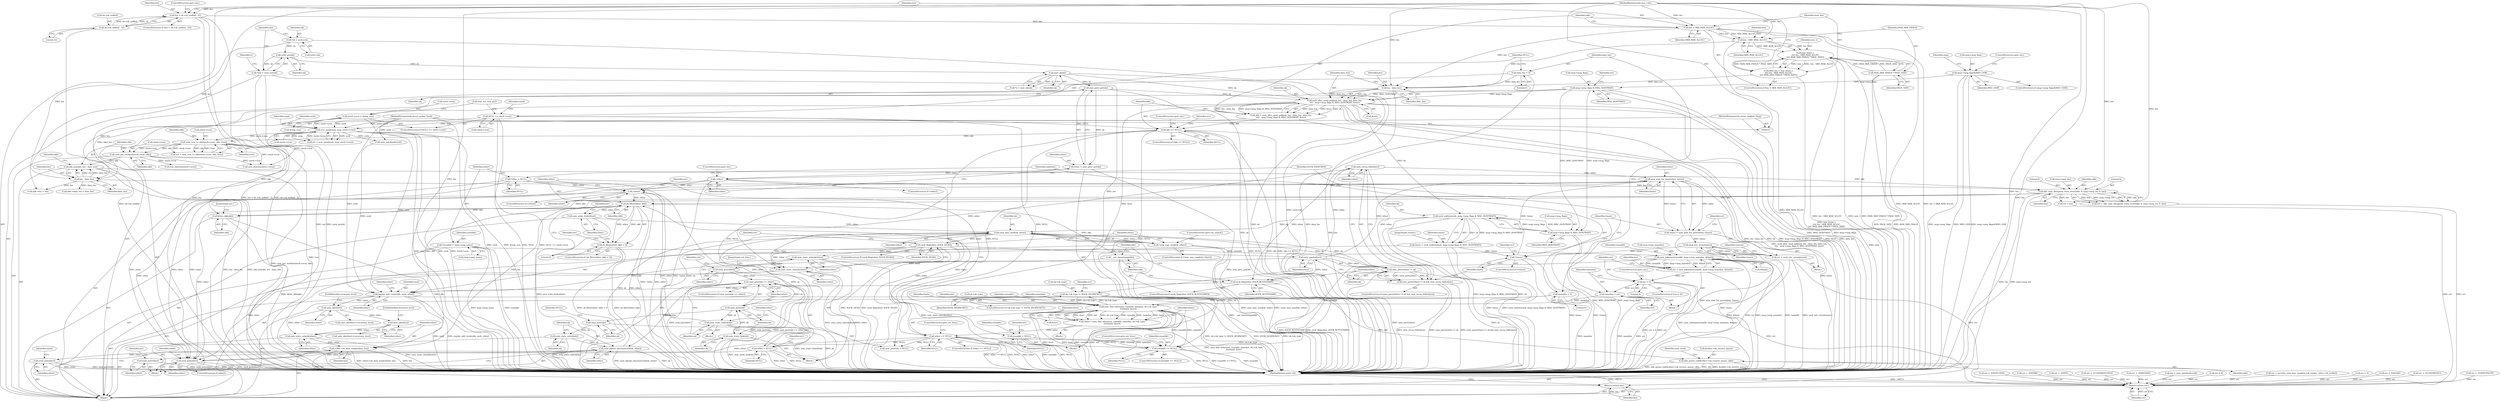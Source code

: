 digraph "0_linux_e0e3cea46d31d23dc40df0a49a7a2c04fe8edfea_0@API" {
"1000494" [label="(Call,unix_recvq_full(other))"];
"1000491" [label="(Call,unix_peer(other))"];
"1000413" [label="(Call,sock_flag(other, SOCK_DEAD))"];
"1000408" [label="(Call,unix_may_send(sk, other))"];
"1000490" [label="(Call,unix_peer(other) != sk)"];
"1000449" [label="(Call,unix_state_unlock(sk))"];
"1000428" [label="(Call,unix_peer(sk))"];
"1000424" [label="(Call,unix_state_lock(sk))"];
"1000351" [label="(Call,sock_sndtimeo(sk, msg->msg_flags & MSG_DONTWAIT))"];
"1000280" [label="(Call,sock_alloc_send_pskb(sk, len - data_len, data_len,\n\t\t\t\t   msg->msg_flags & MSG_DONTWAIT, &err))"];
"1000225" [label="(Call,unix_peer_get(sk))"];
"1000128" [label="(Call,unix_sk(sk))"];
"1000123" [label="(Call,sock_net(sk))"];
"1000115" [label="(Call,*sk = sock->sk)"];
"1000282" [label="(Call,len - data_len)"];
"1000265" [label="(Call,len > SKB_MAX_ALLOC)"];
"1000256" [label="(Call,len > sk->sk_sndbuf - 32)"];
"1000107" [label="(MethodParameterIn,size_t len)"];
"1000258" [label="(Call,sk->sk_sndbuf - 32)"];
"1000272" [label="(Call,len - SKB_MAX_ALLOC)"];
"1000268" [label="(Call,data_len = min_t(size_t,\n\t\t\t\t len - SKB_MAX_ALLOC,\n\t\t\t\t MAX_SKB_FRAGS * PAGE_SIZE))"];
"1000270" [label="(Call,min_t(size_t,\n\t\t\t\t len - SKB_MAX_ALLOC,\n\t\t\t\t MAX_SKB_FRAGS * PAGE_SIZE))"];
"1000275" [label="(Call,MAX_SKB_FRAGS * PAGE_SIZE)"];
"1000151" [label="(Call,data_len = 0)"];
"1000286" [label="(Call,msg->msg_flags & MSG_DONTWAIT)"];
"1000186" [label="(Call,msg->msg_flags&MSG_OOB)"];
"1000353" [label="(Call,msg->msg_flags & MSG_DONTWAIT)"];
"1000438" [label="(Call,unix_dgram_disconnected(sk, other))"];
"1000436" [label="(Call,unix_state_unlock(sk))"];
"1000433" [label="(Call,unix_peer(sk))"];
"1000427" [label="(Call,unix_peer(sk) == other)"];
"1000419" [label="(Call,sock_put(other))"];
"1000417" [label="(Call,unix_state_unlock(other))"];
"1000400" [label="(Call,unix_state_lock(other))"];
"1000391" [label="(Call,sk_filter(other, skb))"];
"1000360" [label="(Call,!other)"];
"1000508" [label="(Call,unix_wait_for_peer(other, timeo))"];
"1000494" [label="(Call,unix_recvq_full(other))"];
"1000498" [label="(Call,!timeo)"];
"1000513" [label="(Call,sock_intr_errno(timeo))"];
"1000506" [label="(Call,timeo = unix_wait_for_peer(other, timeo))"];
"1000349" [label="(Call,timeo = sock_sndtimeo(sk, msg->msg_flags & MSG_DONTWAIT))"];
"1000228" [label="(Call,!other)"];
"1000223" [label="(Call,other = unix_peer_get(sk))"];
"1000451" [label="(Call,other = NULL)"];
"1000294" [label="(Call,skb == NULL)"];
"1000278" [label="(Call,skb = sock_alloc_send_pskb(sk, len - data_len, data_len,\n\t\t\t\t   msg->msg_flags & MSG_DONTWAIT, &err))"];
"1000155" [label="(Call,NULL == siocb->scm)"];
"1000385" [label="(Call,other == NULL)"];
"1000372" [label="(Call,other = unix_find_other(net, sunaddr, namelen, sk->sk_type,\n\t\t\t\t\thash, &err))"];
"1000374" [label="(Call,unix_find_other(net, sunaddr, namelen, sk->sk_type,\n\t\t\t\t\thash, &err))"];
"1000121" [label="(Call,*net = sock_net(sk))"];
"1000368" [label="(Call,sunaddr == NULL)"];
"1000199" [label="(Call,unix_mkname(sunaddr, msg->msg_namelen, &hash))"];
"1000131" [label="(Call,*sunaddr = msg->msg_name)"];
"1000216" [label="(Call,sunaddr = NULL)"];
"1000141" [label="(Call,namelen = 0)"];
"1000211" [label="(Call,namelen = err)"];
"1000207" [label="(Call,err < 0)"];
"1000197" [label="(Call,err = unix_mkname(sunaddr, msg->msg_namelen, &hash))"];
"1000470" [label="(Call,sk->sk_type != SOCK_SEQPACKET)"];
"1000137" [label="(Call,*other = NULL)"];
"1000338" [label="(Call,skb_copy_datagram_from_iovec(skb, 0, msg->msg_iov, 0, len))"];
"1000321" [label="(Call,skb_put(skb, len - data_len))"];
"1000316" [label="(Call,unix_get_secdata(siocb->scm, skb))"];
"1000300" [label="(Call,unix_scm_to_skb(siocb->scm, skb, true))"];
"1000169" [label="(Call,scm_send(sock, msg, siocb->scm))"];
"1000105" [label="(MethodParameterIn,struct socket *sock)"];
"1000106" [label="(MethodParameterIn,struct msghdr *msg)"];
"1000160" [label="(Call,siocb->scm = &tmp_scm)"];
"1000323" [label="(Call,len - data_len)"];
"1000489" [label="(Call,unix_peer(other) != sk && unix_recvq_full(other))"];
"1000390" [label="(Call,sk_filter(other, skb) < 0)"];
"1000407" [label="(Call,!unix_may_send(sk, other))"];
"1000441" [label="(Call,sock_put(other))"];
"1000521" [label="(Call,sock_flag(other, SOCK_RCVTSTAMP))"];
"1000526" [label="(Call,maybe_add_creds(skb, sock, other))"];
"1000530" [label="(Call,skb_queue_tail(&other->sk_receive_queue, skb))"];
"1000540" [label="(Call,unix_sk(other))"];
"1000545" [label="(Call,unix_sk(other))"];
"1000549" [label="(Call,unix_state_unlock(other))"];
"1000551" [label="(Call,other->sk_data_ready(other, len))"];
"1000554" [label="(Call,sock_put(other))"];
"1000560" [label="(Return,return len;)"];
"1000563" [label="(Call,unix_state_unlock(other))"];
"1000571" [label="(Call,sock_put(other))"];
"1000524" [label="(Call,__net_timestamp(skb))"];
"1000566" [label="(Call,kfree_skb(skb))"];
"1000511" [label="(Call,err = sock_intr_errno(timeo))"];
"1000577" [label="(Return,return err;)"];
"1000572" [label="(Identifier,other)"];
"1000292" [label="(Identifier,err)"];
"1000509" [label="(Identifier,other)"];
"1000564" [label="(Identifier,other)"];
"1000326" [label="(Call,skb->data_len = data_len)"];
"1000385" [label="(Call,other == NULL)"];
"1000349" [label="(Call,timeo = sock_sndtimeo(sk, msg->msg_flags & MSG_DONTWAIT))"];
"1000128" [label="(Call,unix_sk(sk))"];
"1000220" [label="(Identifier,err)"];
"1000258" [label="(Call,sk->sk_sndbuf - 32)"];
"1000151" [label="(Call,data_len = 0)"];
"1000186" [label="(Call,msg->msg_flags&MSG_OOB)"];
"1000257" [label="(Identifier,len)"];
"1000273" [label="(Identifier,len)"];
"1000362" [label="(Block,)"];
"1000422" [label="(Identifier,err)"];
"1000522" [label="(Identifier,other)"];
"1000137" [label="(Call,*other = NULL)"];
"1000212" [label="(Identifier,namelen)"];
"1000270" [label="(Call,min_t(size_t,\n\t\t\t\t len - SKB_MAX_ALLOC,\n\t\t\t\t MAX_SKB_FRAGS * PAGE_SIZE))"];
"1000386" [label="(Identifier,other)"];
"1000530" [label="(Call,skb_queue_tail(&other->sk_receive_queue, skb))"];
"1000373" [label="(Identifier,other)"];
"1000381" [label="(Identifier,hash)"];
"1000301" [label="(Call,siocb->scm)"];
"1000498" [label="(Call,!timeo)"];
"1000117" [label="(Call,sock->sk)"];
"1000277" [label="(Identifier,PAGE_SIZE)"];
"1000141" [label="(Call,namelen = 0)"];
"1000213" [label="(Identifier,err)"];
"1000210" [label="(ControlStructure,goto out;)"];
"1000181" [label="(Call,err = -EOPNOTSUPP)"];
"1000219" [label="(Call,err = -ENOTCONN)"];
"1000156" [label="(Identifier,NULL)"];
"1000271" [label="(Identifier,size_t)"];
"1000290" [label="(Identifier,MSG_DONTWAIT)"];
"1000494" [label="(Call,unix_recvq_full(other))"];
"1000390" [label="(Call,sk_filter(other, skb) < 0)"];
"1000575" [label="(Identifier,siocb)"];
"1000441" [label="(Call,sock_put(other))"];
"1000124" [label="(Identifier,sk)"];
"1000511" [label="(Call,err = sock_intr_errno(timeo))"];
"1000211" [label="(Call,namelen = err)"];
"1000410" [label="(Identifier,other)"];
"1000217" [label="(Identifier,sunaddr)"];
"1000402" [label="(Call,err = -EPERM)"];
"1000573" [label="(Call,scm_destroy(siocb->scm))"];
"1000344" [label="(Literal,0)"];
"1000162" [label="(Identifier,siocb)"];
"1000265" [label="(Call,len > SKB_MAX_ALLOC)"];
"1000541" [label="(Identifier,other)"];
"1000304" [label="(Identifier,skb)"];
"1000470" [label="(Call,sk->sk_type != SOCK_SEQPACKET)"];
"1000514" [label="(Identifier,timeo)"];
"1000228" [label="(Call,!other)"];
"1000275" [label="(Call,MAX_SKB_FRAGS * PAGE_SIZE)"];
"1000116" [label="(Identifier,sk)"];
"1000426" [label="(ControlStructure,if (unix_peer(sk) == other))"];
"1000578" [label="(Identifier,err)"];
"1000115" [label="(Call,*sk = sock->sk)"];
"1000154" [label="(ControlStructure,if (NULL == siocb->scm))"];
"1000533" [label="(Identifier,other)"];
"1000571" [label="(Call,sock_put(other))"];
"1000510" [label="(Identifier,timeo)"];
"1000132" [label="(Identifier,sunaddr)"];
"1000170" [label="(Identifier,sock)"];
"1000234" [label="(Identifier,SOCK_PASSCRED)"];
"1000209" [label="(Literal,0)"];
"1000431" [label="(Block,)"];
"1000328" [label="(Identifier,skb)"];
"1000352" [label="(Identifier,sk)"];
"1000123" [label="(Call,sock_net(sk))"];
"1000227" [label="(ControlStructure,if (!other))"];
"1000568" [label="(JumpTarget,out:)"];
"1000325" [label="(Identifier,data_len)"];
"1000512" [label="(Identifier,err)"];
"1000126" [label="(Call,*u = unix_sk(sk))"];
"1000287" [label="(Call,msg->msg_flags)"];
"1000321" [label="(Call,skb_put(skb, len - data_len))"];
"1000247" [label="(Call,unix_autobind(sock))"];
"1000495" [label="(Identifier,other)"];
"1000401" [label="(Identifier,other)"];
"1000367" [label="(ControlStructure,if (sunaddr == NULL))"];
"1000297" [label="(ControlStructure,goto out;)"];
"1000291" [label="(Call,&err)"];
"1000256" [label="(Call,len > sk->sk_sndbuf - 32)"];
"1000331" [label="(Call,skb->len = len)"];
"1000513" [label="(Call,sock_intr_errno(timeo))"];
"1000496" [label="(Block,)"];
"1000215" [label="(Block,)"];
"1000371" [label="(ControlStructure,goto out_free;)"];
"1000143" [label="(Literal,0)"];
"1000206" [label="(ControlStructure,if (err < 0))"];
"1000167" [label="(Call,err = scm_send(sock, msg, siocb->scm))"];
"1000458" [label="(Call,err = -EPIPE)"];
"1000171" [label="(Identifier,msg)"];
"1000414" [label="(Identifier,other)"];
"1000323" [label="(Call,len - data_len)"];
"1000527" [label="(Identifier,skb)"];
"1000443" [label="(Call,err = -ECONNREFUSED)"];
"1000453" [label="(Identifier,NULL)"];
"1000340" [label="(Literal,0)"];
"1000520" [label="(ControlStructure,if (sock_flag(other, SOCK_RCVTSTAMP)))"];
"1000432" [label="(Call,unix_peer(sk) = NULL)"];
"1000161" [label="(Call,siocb->scm)"];
"1000142" [label="(Identifier,namelen)"];
"1000164" [label="(Call,&tmp_scm)"];
"1000406" [label="(ControlStructure,if (!unix_may_send(sk, other)))"];
"1000546" [label="(Identifier,other)"];
"1000251" [label="(Call,err = -EMSGSIZE)"];
"1000216" [label="(Call,sunaddr = NULL)"];
"1000169" [label="(Call,scm_send(sock, msg, siocb->scm))"];
"1000492" [label="(Identifier,other)"];
"1000160" [label="(Call,siocb->scm = &tmp_scm)"];
"1000200" [label="(Identifier,sunaddr)"];
"1000264" [label="(ControlStructure,if (len > SKB_MAX_ALLOC))"];
"1000477" [label="(Identifier,err)"];
"1000488" [label="(ControlStructure,if (unix_peer(other) != sk && unix_recvq_full(other)))"];
"1000452" [label="(Identifier,other)"];
"1000375" [label="(Identifier,net)"];
"1000542" [label="(FieldIdentifier,recursion_level)"];
"1000341" [label="(Call,msg->msg_iov)"];
"1000245" [label="(Call,err = unix_autobind(sock))"];
"1000489" [label="(Call,unix_peer(other) != sk && unix_recvq_full(other))"];
"1000544" [label="(Call,unix_sk(other)->recursion_level)"];
"1000433" [label="(Call,unix_peer(sk))"];
"1000451" [label="(Call,other = NULL)"];
"1000407" [label="(Call,!unix_may_send(sk, other))"];
"1000428" [label="(Call,unix_peer(sk))"];
"1000400" [label="(Call,unix_state_lock(other))"];
"1000272" [label="(Call,len - SKB_MAX_ALLOC)"];
"1000226" [label="(Identifier,sk)"];
"1000263" [label="(ControlStructure,goto out;)"];
"1000438" [label="(Call,unix_dgram_disconnected(sk, other))"];
"1000547" [label="(FieldIdentifier,recursion_level)"];
"1000361" [label="(Identifier,other)"];
"1000558" [label="(Identifier,siocb)"];
"1000378" [label="(Call,sk->sk_type)"];
"1000521" [label="(Call,sock_flag(other, SOCK_RCVTSTAMP))"];
"1000351" [label="(Call,sock_sndtimeo(sk, msg->msg_flags & MSG_DONTWAIT))"];
"1000320" [label="(Identifier,skb)"];
"1000425" [label="(Identifier,sk)"];
"1000523" [label="(Identifier,SOCK_RCVTSTAMP)"];
"1000296" [label="(Identifier,NULL)"];
"1000285" [label="(Identifier,data_len)"];
"1000436" [label="(Call,unix_state_unlock(sk))"];
"1000279" [label="(Identifier,skb)"];
"1000444" [label="(Identifier,err)"];
"1000497" [label="(ControlStructure,if (!timeo))"];
"1000387" [label="(Identifier,NULL)"];
"1000370" [label="(Identifier,NULL)"];
"1000437" [label="(Identifier,sk)"];
"1000224" [label="(Identifier,other)"];
"1000490" [label="(Call,unix_peer(other) != sk)"];
"1000427" [label="(Call,unix_peer(sk) == other)"];
"1000491" [label="(Call,unix_peer(other))"];
"1000345" [label="(Identifier,len)"];
"1000122" [label="(Identifier,net)"];
"1000281" [label="(Identifier,sk)"];
"1000294" [label="(Call,skb == NULL)"];
"1000540" [label="(Call,unix_sk(other))"];
"1000360" [label="(Call,!other)"];
"1000372" [label="(Call,other = unix_find_other(net, sunaddr, namelen, sk->sk_type,\n\t\t\t\t\thash, &err))"];
"1000531" [label="(Call,&other->sk_receive_queue)"];
"1000448" [label="(Block,)"];
"1000545" [label="(Call,unix_sk(other))"];
"1000517" [label="(Identifier,current)"];
"1000155" [label="(Call,NULL == siocb->scm)"];
"1000157" [label="(Call,siocb->scm)"];
"1000553" [label="(Identifier,len)"];
"1000204" [label="(Call,&hash)"];
"1000529" [label="(Identifier,other)"];
"1000305" [label="(Identifier,true)"];
"1000535" [label="(Identifier,skb)"];
"1000190" [label="(Identifier,MSG_OOB)"];
"1000359" [label="(ControlStructure,if (!other))"];
"1000474" [label="(Identifier,SOCK_SEQPACKET)"];
"1000538" [label="(Identifier,max_level)"];
"1000449" [label="(Call,unix_state_unlock(sk))"];
"1000108" [label="(Block,)"];
"1000354" [label="(Call,msg->msg_flags)"];
"1000409" [label="(Identifier,sk)"];
"1000393" [label="(Identifier,skb)"];
"1000230" [label="(ControlStructure,goto out;)"];
"1000299" [label="(Identifier,err)"];
"1000153" [label="(Literal,0)"];
"1000300" [label="(Call,unix_scm_to_skb(siocb->scm, skb, true))"];
"1000376" [label="(Identifier,sunaddr)"];
"1000133" [label="(Call,msg->msg_name)"];
"1000131" [label="(Call,*sunaddr = msg->msg_name)"];
"1000107" [label="(MethodParameterIn,size_t len)"];
"1000539" [label="(Call,unix_sk(other)->recursion_level)"];
"1000560" [label="(Return,return len;)"];
"1000127" [label="(Identifier,u)"];
"1000554" [label="(Call,sock_put(other))"];
"1000549" [label="(Call,unix_state_unlock(other))"];
"1000567" [label="(Identifier,skb)"];
"1000421" [label="(Call,err = 0)"];
"1000106" [label="(MethodParameterIn,struct msghdr *msg)"];
"1000476" [label="(Call,err = security_unix_may_send(sk->sk_socket, other->sk_socket))"];
"1000563" [label="(Call,unix_state_unlock(other))"];
"1000282" [label="(Call,len - data_len)"];
"1000269" [label="(Identifier,data_len)"];
"1000338" [label="(Call,skb_copy_datagram_from_iovec(skb, 0, msg->msg_iov, 0, len))"];
"1000507" [label="(Identifier,timeo)"];
"1000268" [label="(Call,data_len = min_t(size_t,\n\t\t\t\t len - SKB_MAX_ALLOC,\n\t\t\t\t MAX_SKB_FRAGS * PAGE_SIZE))"];
"1000358" [label="(JumpTarget,restart:)"];
"1000283" [label="(Identifier,len)"];
"1000368" [label="(Call,sunaddr == NULL)"];
"1000408" [label="(Call,unix_may_send(sk, other))"];
"1000280" [label="(Call,sock_alloc_send_pskb(sk, len - data_len, data_len,\n\t\t\t\t   msg->msg_flags & MSG_DONTWAIT, &err))"];
"1000274" [label="(Identifier,SKB_MAX_ALLOC)"];
"1000152" [label="(Identifier,data_len)"];
"1000420" [label="(Identifier,other)"];
"1000276" [label="(Identifier,MAX_SKB_FRAGS)"];
"1000524" [label="(Call,__net_timestamp(skb))"];
"1000417" [label="(Call,unix_state_unlock(other))"];
"1000317" [label="(Call,siocb->scm)"];
"1000105" [label="(MethodParameterIn,struct socket *sock)"];
"1000336" [label="(Call,err = skb_copy_datagram_from_iovec(skb, 0, msg->msg_iov, 0, len))"];
"1000394" [label="(Literal,0)"];
"1000259" [label="(Call,sk->sk_sndbuf)"];
"1000208" [label="(Identifier,err)"];
"1000262" [label="(Literal,32)"];
"1000403" [label="(Identifier,err)"];
"1000389" [label="(ControlStructure,if (sk_filter(other, skb) < 0))"];
"1000121" [label="(Call,*net = sock_net(sk))"];
"1000579" [label="(MethodReturn,static int)"];
"1000384" [label="(ControlStructure,if (other == NULL))"];
"1000392" [label="(Identifier,other)"];
"1000324" [label="(Identifier,len)"];
"1000364" [label="(Identifier,err)"];
"1000369" [label="(Identifier,sunaddr)"];
"1000569" [label="(ControlStructure,if (other))"];
"1000278" [label="(Call,skb = sock_alloc_send_pskb(sk, len - data_len, data_len,\n\t\t\t\t   msg->msg_flags & MSG_DONTWAIT, &err))"];
"1000439" [label="(Identifier,sk)"];
"1000197" [label="(Call,err = unix_mkname(sunaddr, msg->msg_namelen, &hash))"];
"1000166" [label="(Call,wait_for_unix_gc())"];
"1000139" [label="(Identifier,NULL)"];
"1000388" [label="(ControlStructure,goto out_free;)"];
"1000382" [label="(Call,&err)"];
"1000198" [label="(Identifier,err)"];
"1000413" [label="(Call,sock_flag(other, SOCK_DEAD))"];
"1000196" [label="(Block,)"];
"1000307" [label="(Call,err < 0)"];
"1000374" [label="(Call,unix_find_other(net, sunaddr, namelen, sk->sk_type,\n\t\t\t\t\thash, &err))"];
"1000526" [label="(Call,maybe_add_creds(skb, sock, other))"];
"1000316" [label="(Call,unix_get_secdata(siocb->scm, skb))"];
"1000267" [label="(Identifier,SKB_MAX_ALLOC)"];
"1000525" [label="(Identifier,skb)"];
"1000191" [label="(ControlStructure,goto out;)"];
"1000411" [label="(ControlStructure,goto out_unlock;)"];
"1000577" [label="(Return,return err;)"];
"1000424" [label="(Call,unix_state_lock(sk))"];
"1000552" [label="(Identifier,other)"];
"1000223" [label="(Call,other = unix_peer_get(sk))"];
"1000194" [label="(Identifier,msg)"];
"1000416" [label="(Block,)"];
"1000284" [label="(Identifier,data_len)"];
"1000225" [label="(Call,unix_peer_get(sk))"];
"1000565" [label="(JumpTarget,out_free:)"];
"1000499" [label="(Identifier,timeo)"];
"1000502" [label="(Identifier,err)"];
"1000295" [label="(Identifier,skb)"];
"1000286" [label="(Call,msg->msg_flags & MSG_DONTWAIT)"];
"1000471" [label="(Call,sk->sk_type)"];
"1000353" [label="(Call,msg->msg_flags & MSG_DONTWAIT)"];
"1000418" [label="(Identifier,other)"];
"1000138" [label="(Identifier,other)"];
"1000298" [label="(Call,err = unix_scm_to_skb(siocb->scm, skb, true))"];
"1000391" [label="(Call,sk_filter(other, skb))"];
"1000561" [label="(Identifier,len)"];
"1000501" [label="(Call,err = -EAGAIN)"];
"1000419" [label="(Call,sock_put(other))"];
"1000129" [label="(Identifier,sk)"];
"1000396" [label="(Call,err = len)"];
"1000229" [label="(Identifier,other)"];
"1000266" [label="(Identifier,len)"];
"1000508" [label="(Call,unix_wait_for_peer(other, timeo))"];
"1000207" [label="(Call,err < 0)"];
"1000556" [label="(Call,scm_destroy(siocb->scm))"];
"1000187" [label="(Call,msg->msg_flags)"];
"1000506" [label="(Call,timeo = unix_wait_for_peer(other, timeo))"];
"1000293" [label="(ControlStructure,if (skb == NULL))"];
"1000377" [label="(Identifier,namelen)"];
"1000255" [label="(ControlStructure,if (len > sk->sk_sndbuf - 32))"];
"1000429" [label="(Identifier,sk)"];
"1000322" [label="(Identifier,skb)"];
"1000397" [label="(Identifier,err)"];
"1000551" [label="(Call,other->sk_data_ready(other, len))"];
"1000493" [label="(Identifier,sk)"];
"1000350" [label="(Identifier,timeo)"];
"1000528" [label="(Identifier,sock)"];
"1000434" [label="(Identifier,sk)"];
"1000201" [label="(Call,msg->msg_namelen)"];
"1000450" [label="(Identifier,sk)"];
"1000430" [label="(Identifier,other)"];
"1000550" [label="(Identifier,other)"];
"1000412" [label="(ControlStructure,if (sock_flag(other, SOCK_DEAD)))"];
"1000440" [label="(Identifier,other)"];
"1000357" [label="(Identifier,MSG_DONTWAIT)"];
"1000455" [label="(Identifier,err)"];
"1000218" [label="(Identifier,NULL)"];
"1000566" [label="(Call,kfree_skb(skb))"];
"1000469" [label="(ControlStructure,if (sk->sk_type != SOCK_SEQPACKET))"];
"1000339" [label="(Identifier,skb)"];
"1000415" [label="(Identifier,SOCK_DEAD)"];
"1000459" [label="(Identifier,err)"];
"1000442" [label="(Identifier,other)"];
"1000185" [label="(ControlStructure,if (msg->msg_flags&MSG_OOB))"];
"1000199" [label="(Call,unix_mkname(sunaddr, msg->msg_namelen, &hash))"];
"1000172" [label="(Call,siocb->scm)"];
"1000363" [label="(Call,err = -ECONNRESET)"];
"1000435" [label="(Identifier,NULL)"];
"1000555" [label="(Identifier,other)"];
"1000494" -> "1000489"  [label="AST: "];
"1000494" -> "1000495"  [label="CFG: "];
"1000495" -> "1000494"  [label="AST: "];
"1000489" -> "1000494"  [label="CFG: "];
"1000494" -> "1000489"  [label="DDG: other"];
"1000491" -> "1000494"  [label="DDG: other"];
"1000494" -> "1000508"  [label="DDG: other"];
"1000494" -> "1000521"  [label="DDG: other"];
"1000494" -> "1000563"  [label="DDG: other"];
"1000491" -> "1000490"  [label="AST: "];
"1000491" -> "1000492"  [label="CFG: "];
"1000492" -> "1000491"  [label="AST: "];
"1000493" -> "1000491"  [label="CFG: "];
"1000491" -> "1000490"  [label="DDG: other"];
"1000413" -> "1000491"  [label="DDG: other"];
"1000491" -> "1000508"  [label="DDG: other"];
"1000491" -> "1000521"  [label="DDG: other"];
"1000491" -> "1000563"  [label="DDG: other"];
"1000413" -> "1000412"  [label="AST: "];
"1000413" -> "1000415"  [label="CFG: "];
"1000414" -> "1000413"  [label="AST: "];
"1000415" -> "1000413"  [label="AST: "];
"1000418" -> "1000413"  [label="CFG: "];
"1000459" -> "1000413"  [label="CFG: "];
"1000413" -> "1000579"  [label="DDG: sock_flag(other, SOCK_DEAD)"];
"1000413" -> "1000579"  [label="DDG: SOCK_DEAD"];
"1000408" -> "1000413"  [label="DDG: other"];
"1000413" -> "1000417"  [label="DDG: other"];
"1000413" -> "1000563"  [label="DDG: other"];
"1000408" -> "1000407"  [label="AST: "];
"1000408" -> "1000410"  [label="CFG: "];
"1000409" -> "1000408"  [label="AST: "];
"1000410" -> "1000408"  [label="AST: "];
"1000407" -> "1000408"  [label="CFG: "];
"1000408" -> "1000579"  [label="DDG: sk"];
"1000408" -> "1000407"  [label="DDG: sk"];
"1000408" -> "1000407"  [label="DDG: other"];
"1000490" -> "1000408"  [label="DDG: sk"];
"1000449" -> "1000408"  [label="DDG: sk"];
"1000351" -> "1000408"  [label="DDG: sk"];
"1000438" -> "1000408"  [label="DDG: sk"];
"1000400" -> "1000408"  [label="DDG: other"];
"1000408" -> "1000424"  [label="DDG: sk"];
"1000408" -> "1000490"  [label="DDG: sk"];
"1000408" -> "1000563"  [label="DDG: other"];
"1000490" -> "1000489"  [label="AST: "];
"1000490" -> "1000493"  [label="CFG: "];
"1000493" -> "1000490"  [label="AST: "];
"1000495" -> "1000490"  [label="CFG: "];
"1000489" -> "1000490"  [label="CFG: "];
"1000490" -> "1000579"  [label="DDG: sk"];
"1000490" -> "1000579"  [label="DDG: unix_peer(other)"];
"1000490" -> "1000489"  [label="DDG: unix_peer(other)"];
"1000490" -> "1000489"  [label="DDG: sk"];
"1000449" -> "1000448"  [label="AST: "];
"1000449" -> "1000450"  [label="CFG: "];
"1000450" -> "1000449"  [label="AST: "];
"1000452" -> "1000449"  [label="CFG: "];
"1000449" -> "1000579"  [label="DDG: sk"];
"1000449" -> "1000579"  [label="DDG: unix_state_unlock(sk)"];
"1000428" -> "1000449"  [label="DDG: sk"];
"1000428" -> "1000427"  [label="AST: "];
"1000428" -> "1000429"  [label="CFG: "];
"1000429" -> "1000428"  [label="AST: "];
"1000430" -> "1000428"  [label="CFG: "];
"1000428" -> "1000427"  [label="DDG: sk"];
"1000424" -> "1000428"  [label="DDG: sk"];
"1000428" -> "1000433"  [label="DDG: sk"];
"1000424" -> "1000416"  [label="AST: "];
"1000424" -> "1000425"  [label="CFG: "];
"1000425" -> "1000424"  [label="AST: "];
"1000429" -> "1000424"  [label="CFG: "];
"1000424" -> "1000579"  [label="DDG: unix_state_lock(sk)"];
"1000351" -> "1000349"  [label="AST: "];
"1000351" -> "1000353"  [label="CFG: "];
"1000352" -> "1000351"  [label="AST: "];
"1000353" -> "1000351"  [label="AST: "];
"1000349" -> "1000351"  [label="CFG: "];
"1000351" -> "1000579"  [label="DDG: msg->msg_flags & MSG_DONTWAIT"];
"1000351" -> "1000579"  [label="DDG: sk"];
"1000351" -> "1000349"  [label="DDG: sk"];
"1000351" -> "1000349"  [label="DDG: msg->msg_flags & MSG_DONTWAIT"];
"1000280" -> "1000351"  [label="DDG: sk"];
"1000353" -> "1000351"  [label="DDG: msg->msg_flags"];
"1000353" -> "1000351"  [label="DDG: MSG_DONTWAIT"];
"1000280" -> "1000278"  [label="AST: "];
"1000280" -> "1000291"  [label="CFG: "];
"1000281" -> "1000280"  [label="AST: "];
"1000282" -> "1000280"  [label="AST: "];
"1000285" -> "1000280"  [label="AST: "];
"1000286" -> "1000280"  [label="AST: "];
"1000291" -> "1000280"  [label="AST: "];
"1000278" -> "1000280"  [label="CFG: "];
"1000280" -> "1000579"  [label="DDG: msg->msg_flags & MSG_DONTWAIT"];
"1000280" -> "1000579"  [label="DDG: &err"];
"1000280" -> "1000579"  [label="DDG: data_len"];
"1000280" -> "1000579"  [label="DDG: len - data_len"];
"1000280" -> "1000579"  [label="DDG: sk"];
"1000280" -> "1000278"  [label="DDG: data_len"];
"1000280" -> "1000278"  [label="DDG: &err"];
"1000280" -> "1000278"  [label="DDG: sk"];
"1000280" -> "1000278"  [label="DDG: len - data_len"];
"1000280" -> "1000278"  [label="DDG: msg->msg_flags & MSG_DONTWAIT"];
"1000225" -> "1000280"  [label="DDG: sk"];
"1000128" -> "1000280"  [label="DDG: sk"];
"1000282" -> "1000280"  [label="DDG: len"];
"1000282" -> "1000280"  [label="DDG: data_len"];
"1000286" -> "1000280"  [label="DDG: msg->msg_flags"];
"1000286" -> "1000280"  [label="DDG: MSG_DONTWAIT"];
"1000280" -> "1000323"  [label="DDG: data_len"];
"1000280" -> "1000374"  [label="DDG: &err"];
"1000225" -> "1000223"  [label="AST: "];
"1000225" -> "1000226"  [label="CFG: "];
"1000226" -> "1000225"  [label="AST: "];
"1000223" -> "1000225"  [label="CFG: "];
"1000225" -> "1000579"  [label="DDG: sk"];
"1000225" -> "1000223"  [label="DDG: sk"];
"1000128" -> "1000225"  [label="DDG: sk"];
"1000128" -> "1000126"  [label="AST: "];
"1000128" -> "1000129"  [label="CFG: "];
"1000129" -> "1000128"  [label="AST: "];
"1000126" -> "1000128"  [label="CFG: "];
"1000128" -> "1000579"  [label="DDG: sk"];
"1000128" -> "1000126"  [label="DDG: sk"];
"1000123" -> "1000128"  [label="DDG: sk"];
"1000123" -> "1000121"  [label="AST: "];
"1000123" -> "1000124"  [label="CFG: "];
"1000124" -> "1000123"  [label="AST: "];
"1000121" -> "1000123"  [label="CFG: "];
"1000123" -> "1000121"  [label="DDG: sk"];
"1000115" -> "1000123"  [label="DDG: sk"];
"1000115" -> "1000108"  [label="AST: "];
"1000115" -> "1000117"  [label="CFG: "];
"1000116" -> "1000115"  [label="AST: "];
"1000117" -> "1000115"  [label="AST: "];
"1000122" -> "1000115"  [label="CFG: "];
"1000115" -> "1000579"  [label="DDG: sock->sk"];
"1000282" -> "1000284"  [label="CFG: "];
"1000283" -> "1000282"  [label="AST: "];
"1000284" -> "1000282"  [label="AST: "];
"1000285" -> "1000282"  [label="CFG: "];
"1000282" -> "1000579"  [label="DDG: len"];
"1000265" -> "1000282"  [label="DDG: len"];
"1000272" -> "1000282"  [label="DDG: len"];
"1000107" -> "1000282"  [label="DDG: len"];
"1000268" -> "1000282"  [label="DDG: data_len"];
"1000151" -> "1000282"  [label="DDG: data_len"];
"1000282" -> "1000323"  [label="DDG: len"];
"1000265" -> "1000264"  [label="AST: "];
"1000265" -> "1000267"  [label="CFG: "];
"1000266" -> "1000265"  [label="AST: "];
"1000267" -> "1000265"  [label="AST: "];
"1000269" -> "1000265"  [label="CFG: "];
"1000279" -> "1000265"  [label="CFG: "];
"1000265" -> "1000579"  [label="DDG: len > SKB_MAX_ALLOC"];
"1000265" -> "1000579"  [label="DDG: SKB_MAX_ALLOC"];
"1000256" -> "1000265"  [label="DDG: len"];
"1000107" -> "1000265"  [label="DDG: len"];
"1000265" -> "1000272"  [label="DDG: len"];
"1000265" -> "1000272"  [label="DDG: SKB_MAX_ALLOC"];
"1000256" -> "1000255"  [label="AST: "];
"1000256" -> "1000258"  [label="CFG: "];
"1000257" -> "1000256"  [label="AST: "];
"1000258" -> "1000256"  [label="AST: "];
"1000263" -> "1000256"  [label="CFG: "];
"1000266" -> "1000256"  [label="CFG: "];
"1000256" -> "1000579"  [label="DDG: sk->sk_sndbuf - 32"];
"1000256" -> "1000579"  [label="DDG: len"];
"1000256" -> "1000579"  [label="DDG: len > sk->sk_sndbuf - 32"];
"1000107" -> "1000256"  [label="DDG: len"];
"1000258" -> "1000256"  [label="DDG: sk->sk_sndbuf"];
"1000258" -> "1000256"  [label="DDG: 32"];
"1000107" -> "1000103"  [label="AST: "];
"1000107" -> "1000579"  [label="DDG: len"];
"1000107" -> "1000272"  [label="DDG: len"];
"1000107" -> "1000323"  [label="DDG: len"];
"1000107" -> "1000331"  [label="DDG: len"];
"1000107" -> "1000338"  [label="DDG: len"];
"1000107" -> "1000396"  [label="DDG: len"];
"1000107" -> "1000551"  [label="DDG: len"];
"1000107" -> "1000560"  [label="DDG: len"];
"1000258" -> "1000262"  [label="CFG: "];
"1000259" -> "1000258"  [label="AST: "];
"1000262" -> "1000258"  [label="AST: "];
"1000258" -> "1000579"  [label="DDG: sk->sk_sndbuf"];
"1000272" -> "1000270"  [label="AST: "];
"1000272" -> "1000274"  [label="CFG: "];
"1000273" -> "1000272"  [label="AST: "];
"1000274" -> "1000272"  [label="AST: "];
"1000276" -> "1000272"  [label="CFG: "];
"1000272" -> "1000579"  [label="DDG: SKB_MAX_ALLOC"];
"1000272" -> "1000270"  [label="DDG: len"];
"1000272" -> "1000270"  [label="DDG: SKB_MAX_ALLOC"];
"1000268" -> "1000264"  [label="AST: "];
"1000268" -> "1000270"  [label="CFG: "];
"1000269" -> "1000268"  [label="AST: "];
"1000270" -> "1000268"  [label="AST: "];
"1000279" -> "1000268"  [label="CFG: "];
"1000268" -> "1000579"  [label="DDG: min_t(size_t,\n\t\t\t\t len - SKB_MAX_ALLOC,\n\t\t\t\t MAX_SKB_FRAGS * PAGE_SIZE)"];
"1000270" -> "1000268"  [label="DDG: size_t"];
"1000270" -> "1000268"  [label="DDG: len - SKB_MAX_ALLOC"];
"1000270" -> "1000268"  [label="DDG: MAX_SKB_FRAGS * PAGE_SIZE"];
"1000270" -> "1000275"  [label="CFG: "];
"1000271" -> "1000270"  [label="AST: "];
"1000275" -> "1000270"  [label="AST: "];
"1000270" -> "1000579"  [label="DDG: MAX_SKB_FRAGS * PAGE_SIZE"];
"1000270" -> "1000579"  [label="DDG: len - SKB_MAX_ALLOC"];
"1000270" -> "1000579"  [label="DDG: size_t"];
"1000275" -> "1000270"  [label="DDG: MAX_SKB_FRAGS"];
"1000275" -> "1000270"  [label="DDG: PAGE_SIZE"];
"1000275" -> "1000277"  [label="CFG: "];
"1000276" -> "1000275"  [label="AST: "];
"1000277" -> "1000275"  [label="AST: "];
"1000275" -> "1000579"  [label="DDG: MAX_SKB_FRAGS"];
"1000275" -> "1000579"  [label="DDG: PAGE_SIZE"];
"1000151" -> "1000108"  [label="AST: "];
"1000151" -> "1000153"  [label="CFG: "];
"1000152" -> "1000151"  [label="AST: "];
"1000153" -> "1000151"  [label="AST: "];
"1000156" -> "1000151"  [label="CFG: "];
"1000151" -> "1000579"  [label="DDG: data_len"];
"1000286" -> "1000290"  [label="CFG: "];
"1000287" -> "1000286"  [label="AST: "];
"1000290" -> "1000286"  [label="AST: "];
"1000292" -> "1000286"  [label="CFG: "];
"1000286" -> "1000579"  [label="DDG: MSG_DONTWAIT"];
"1000286" -> "1000579"  [label="DDG: msg->msg_flags"];
"1000186" -> "1000286"  [label="DDG: msg->msg_flags"];
"1000286" -> "1000353"  [label="DDG: msg->msg_flags"];
"1000286" -> "1000353"  [label="DDG: MSG_DONTWAIT"];
"1000186" -> "1000185"  [label="AST: "];
"1000186" -> "1000190"  [label="CFG: "];
"1000187" -> "1000186"  [label="AST: "];
"1000190" -> "1000186"  [label="AST: "];
"1000191" -> "1000186"  [label="CFG: "];
"1000194" -> "1000186"  [label="CFG: "];
"1000186" -> "1000579"  [label="DDG: msg->msg_flags&MSG_OOB"];
"1000186" -> "1000579"  [label="DDG: msg->msg_flags"];
"1000186" -> "1000579"  [label="DDG: MSG_OOB"];
"1000353" -> "1000357"  [label="CFG: "];
"1000354" -> "1000353"  [label="AST: "];
"1000357" -> "1000353"  [label="AST: "];
"1000353" -> "1000579"  [label="DDG: MSG_DONTWAIT"];
"1000353" -> "1000579"  [label="DDG: msg->msg_flags"];
"1000438" -> "1000431"  [label="AST: "];
"1000438" -> "1000440"  [label="CFG: "];
"1000439" -> "1000438"  [label="AST: "];
"1000440" -> "1000438"  [label="AST: "];
"1000442" -> "1000438"  [label="CFG: "];
"1000438" -> "1000579"  [label="DDG: unix_dgram_disconnected(sk, other)"];
"1000438" -> "1000579"  [label="DDG: sk"];
"1000436" -> "1000438"  [label="DDG: sk"];
"1000427" -> "1000438"  [label="DDG: other"];
"1000438" -> "1000441"  [label="DDG: other"];
"1000436" -> "1000431"  [label="AST: "];
"1000436" -> "1000437"  [label="CFG: "];
"1000437" -> "1000436"  [label="AST: "];
"1000439" -> "1000436"  [label="CFG: "];
"1000436" -> "1000579"  [label="DDG: unix_state_unlock(sk)"];
"1000433" -> "1000436"  [label="DDG: sk"];
"1000433" -> "1000432"  [label="AST: "];
"1000433" -> "1000434"  [label="CFG: "];
"1000434" -> "1000433"  [label="AST: "];
"1000435" -> "1000433"  [label="CFG: "];
"1000427" -> "1000426"  [label="AST: "];
"1000427" -> "1000430"  [label="CFG: "];
"1000430" -> "1000427"  [label="AST: "];
"1000434" -> "1000427"  [label="CFG: "];
"1000450" -> "1000427"  [label="CFG: "];
"1000427" -> "1000579"  [label="DDG: unix_peer(sk)"];
"1000427" -> "1000579"  [label="DDG: unix_peer(sk) == other"];
"1000419" -> "1000427"  [label="DDG: other"];
"1000419" -> "1000416"  [label="AST: "];
"1000419" -> "1000420"  [label="CFG: "];
"1000420" -> "1000419"  [label="AST: "];
"1000422" -> "1000419"  [label="CFG: "];
"1000419" -> "1000579"  [label="DDG: sock_put(other)"];
"1000417" -> "1000419"  [label="DDG: other"];
"1000417" -> "1000416"  [label="AST: "];
"1000417" -> "1000418"  [label="CFG: "];
"1000418" -> "1000417"  [label="AST: "];
"1000420" -> "1000417"  [label="CFG: "];
"1000417" -> "1000579"  [label="DDG: unix_state_unlock(other)"];
"1000400" -> "1000108"  [label="AST: "];
"1000400" -> "1000401"  [label="CFG: "];
"1000401" -> "1000400"  [label="AST: "];
"1000403" -> "1000400"  [label="CFG: "];
"1000400" -> "1000579"  [label="DDG: unix_state_lock(other)"];
"1000391" -> "1000400"  [label="DDG: other"];
"1000391" -> "1000390"  [label="AST: "];
"1000391" -> "1000393"  [label="CFG: "];
"1000392" -> "1000391"  [label="AST: "];
"1000393" -> "1000391"  [label="AST: "];
"1000394" -> "1000391"  [label="CFG: "];
"1000391" -> "1000579"  [label="DDG: other"];
"1000391" -> "1000390"  [label="DDG: other"];
"1000391" -> "1000390"  [label="DDG: skb"];
"1000360" -> "1000391"  [label="DDG: other"];
"1000385" -> "1000391"  [label="DDG: other"];
"1000338" -> "1000391"  [label="DDG: skb"];
"1000391" -> "1000524"  [label="DDG: skb"];
"1000391" -> "1000526"  [label="DDG: skb"];
"1000391" -> "1000566"  [label="DDG: skb"];
"1000391" -> "1000571"  [label="DDG: other"];
"1000360" -> "1000359"  [label="AST: "];
"1000360" -> "1000361"  [label="CFG: "];
"1000361" -> "1000360"  [label="AST: "];
"1000364" -> "1000360"  [label="CFG: "];
"1000392" -> "1000360"  [label="CFG: "];
"1000360" -> "1000579"  [label="DDG: other"];
"1000360" -> "1000579"  [label="DDG: !other"];
"1000508" -> "1000360"  [label="DDG: other"];
"1000228" -> "1000360"  [label="DDG: other"];
"1000451" -> "1000360"  [label="DDG: other"];
"1000137" -> "1000360"  [label="DDG: other"];
"1000360" -> "1000571"  [label="DDG: other"];
"1000508" -> "1000506"  [label="AST: "];
"1000508" -> "1000510"  [label="CFG: "];
"1000509" -> "1000508"  [label="AST: "];
"1000510" -> "1000508"  [label="AST: "];
"1000506" -> "1000508"  [label="CFG: "];
"1000508" -> "1000579"  [label="DDG: other"];
"1000508" -> "1000506"  [label="DDG: other"];
"1000508" -> "1000506"  [label="DDG: timeo"];
"1000498" -> "1000508"  [label="DDG: timeo"];
"1000508" -> "1000571"  [label="DDG: other"];
"1000498" -> "1000497"  [label="AST: "];
"1000498" -> "1000499"  [label="CFG: "];
"1000499" -> "1000498"  [label="AST: "];
"1000502" -> "1000498"  [label="CFG: "];
"1000507" -> "1000498"  [label="CFG: "];
"1000498" -> "1000579"  [label="DDG: !timeo"];
"1000498" -> "1000579"  [label="DDG: timeo"];
"1000513" -> "1000498"  [label="DDG: timeo"];
"1000349" -> "1000498"  [label="DDG: timeo"];
"1000513" -> "1000511"  [label="AST: "];
"1000513" -> "1000514"  [label="CFG: "];
"1000514" -> "1000513"  [label="AST: "];
"1000511" -> "1000513"  [label="CFG: "];
"1000513" -> "1000579"  [label="DDG: timeo"];
"1000513" -> "1000511"  [label="DDG: timeo"];
"1000506" -> "1000513"  [label="DDG: timeo"];
"1000506" -> "1000496"  [label="AST: "];
"1000507" -> "1000506"  [label="AST: "];
"1000512" -> "1000506"  [label="CFG: "];
"1000506" -> "1000579"  [label="DDG: unix_wait_for_peer(other, timeo)"];
"1000349" -> "1000108"  [label="AST: "];
"1000350" -> "1000349"  [label="AST: "];
"1000358" -> "1000349"  [label="CFG: "];
"1000349" -> "1000579"  [label="DDG: sock_sndtimeo(sk, msg->msg_flags & MSG_DONTWAIT)"];
"1000349" -> "1000579"  [label="DDG: timeo"];
"1000228" -> "1000227"  [label="AST: "];
"1000228" -> "1000229"  [label="CFG: "];
"1000229" -> "1000228"  [label="AST: "];
"1000230" -> "1000228"  [label="CFG: "];
"1000234" -> "1000228"  [label="CFG: "];
"1000228" -> "1000579"  [label="DDG: !other"];
"1000228" -> "1000579"  [label="DDG: other"];
"1000223" -> "1000228"  [label="DDG: other"];
"1000228" -> "1000571"  [label="DDG: other"];
"1000223" -> "1000215"  [label="AST: "];
"1000224" -> "1000223"  [label="AST: "];
"1000229" -> "1000223"  [label="CFG: "];
"1000223" -> "1000579"  [label="DDG: unix_peer_get(sk)"];
"1000451" -> "1000416"  [label="AST: "];
"1000451" -> "1000453"  [label="CFG: "];
"1000452" -> "1000451"  [label="AST: "];
"1000453" -> "1000451"  [label="AST: "];
"1000455" -> "1000451"  [label="CFG: "];
"1000451" -> "1000579"  [label="DDG: other"];
"1000451" -> "1000579"  [label="DDG: NULL"];
"1000294" -> "1000451"  [label="DDG: NULL"];
"1000385" -> "1000451"  [label="DDG: NULL"];
"1000451" -> "1000571"  [label="DDG: other"];
"1000294" -> "1000293"  [label="AST: "];
"1000294" -> "1000296"  [label="CFG: "];
"1000295" -> "1000294"  [label="AST: "];
"1000296" -> "1000294"  [label="AST: "];
"1000297" -> "1000294"  [label="CFG: "];
"1000299" -> "1000294"  [label="CFG: "];
"1000294" -> "1000579"  [label="DDG: skb == NULL"];
"1000294" -> "1000579"  [label="DDG: NULL"];
"1000294" -> "1000579"  [label="DDG: skb"];
"1000278" -> "1000294"  [label="DDG: skb"];
"1000155" -> "1000294"  [label="DDG: NULL"];
"1000294" -> "1000300"  [label="DDG: skb"];
"1000294" -> "1000368"  [label="DDG: NULL"];
"1000294" -> "1000432"  [label="DDG: NULL"];
"1000278" -> "1000108"  [label="AST: "];
"1000279" -> "1000278"  [label="AST: "];
"1000295" -> "1000278"  [label="CFG: "];
"1000278" -> "1000579"  [label="DDG: sock_alloc_send_pskb(sk, len - data_len, data_len,\n\t\t\t\t   msg->msg_flags & MSG_DONTWAIT, &err)"];
"1000155" -> "1000154"  [label="AST: "];
"1000155" -> "1000157"  [label="CFG: "];
"1000156" -> "1000155"  [label="AST: "];
"1000157" -> "1000155"  [label="AST: "];
"1000162" -> "1000155"  [label="CFG: "];
"1000166" -> "1000155"  [label="CFG: "];
"1000155" -> "1000579"  [label="DDG: NULL == siocb->scm"];
"1000155" -> "1000579"  [label="DDG: NULL"];
"1000155" -> "1000169"  [label="DDG: siocb->scm"];
"1000155" -> "1000216"  [label="DDG: NULL"];
"1000385" -> "1000384"  [label="AST: "];
"1000385" -> "1000387"  [label="CFG: "];
"1000386" -> "1000385"  [label="AST: "];
"1000387" -> "1000385"  [label="AST: "];
"1000388" -> "1000385"  [label="CFG: "];
"1000392" -> "1000385"  [label="CFG: "];
"1000385" -> "1000579"  [label="DDG: NULL"];
"1000385" -> "1000579"  [label="DDG: other"];
"1000385" -> "1000579"  [label="DDG: other == NULL"];
"1000385" -> "1000368"  [label="DDG: NULL"];
"1000372" -> "1000385"  [label="DDG: other"];
"1000368" -> "1000385"  [label="DDG: NULL"];
"1000385" -> "1000432"  [label="DDG: NULL"];
"1000385" -> "1000571"  [label="DDG: other"];
"1000372" -> "1000362"  [label="AST: "];
"1000372" -> "1000374"  [label="CFG: "];
"1000373" -> "1000372"  [label="AST: "];
"1000374" -> "1000372"  [label="AST: "];
"1000386" -> "1000372"  [label="CFG: "];
"1000372" -> "1000579"  [label="DDG: unix_find_other(net, sunaddr, namelen, sk->sk_type,\n\t\t\t\t\thash, &err)"];
"1000374" -> "1000372"  [label="DDG: &err"];
"1000374" -> "1000372"  [label="DDG: net"];
"1000374" -> "1000372"  [label="DDG: sk->sk_type"];
"1000374" -> "1000372"  [label="DDG: sunaddr"];
"1000374" -> "1000372"  [label="DDG: namelen"];
"1000374" -> "1000372"  [label="DDG: hash"];
"1000374" -> "1000382"  [label="CFG: "];
"1000375" -> "1000374"  [label="AST: "];
"1000376" -> "1000374"  [label="AST: "];
"1000377" -> "1000374"  [label="AST: "];
"1000378" -> "1000374"  [label="AST: "];
"1000381" -> "1000374"  [label="AST: "];
"1000382" -> "1000374"  [label="AST: "];
"1000374" -> "1000579"  [label="DDG: sunaddr"];
"1000374" -> "1000579"  [label="DDG: namelen"];
"1000374" -> "1000579"  [label="DDG: net"];
"1000374" -> "1000579"  [label="DDG: sk->sk_type"];
"1000374" -> "1000579"  [label="DDG: &err"];
"1000374" -> "1000579"  [label="DDG: hash"];
"1000374" -> "1000368"  [label="DDG: sunaddr"];
"1000121" -> "1000374"  [label="DDG: net"];
"1000368" -> "1000374"  [label="DDG: sunaddr"];
"1000141" -> "1000374"  [label="DDG: namelen"];
"1000211" -> "1000374"  [label="DDG: namelen"];
"1000470" -> "1000374"  [label="DDG: sk->sk_type"];
"1000374" -> "1000470"  [label="DDG: sk->sk_type"];
"1000121" -> "1000108"  [label="AST: "];
"1000122" -> "1000121"  [label="AST: "];
"1000127" -> "1000121"  [label="CFG: "];
"1000121" -> "1000579"  [label="DDG: sock_net(sk)"];
"1000121" -> "1000579"  [label="DDG: net"];
"1000368" -> "1000367"  [label="AST: "];
"1000368" -> "1000370"  [label="CFG: "];
"1000369" -> "1000368"  [label="AST: "];
"1000370" -> "1000368"  [label="AST: "];
"1000371" -> "1000368"  [label="CFG: "];
"1000373" -> "1000368"  [label="CFG: "];
"1000368" -> "1000579"  [label="DDG: sunaddr"];
"1000368" -> "1000579"  [label="DDG: NULL"];
"1000368" -> "1000579"  [label="DDG: sunaddr == NULL"];
"1000199" -> "1000368"  [label="DDG: sunaddr"];
"1000216" -> "1000368"  [label="DDG: sunaddr"];
"1000199" -> "1000197"  [label="AST: "];
"1000199" -> "1000204"  [label="CFG: "];
"1000200" -> "1000199"  [label="AST: "];
"1000201" -> "1000199"  [label="AST: "];
"1000204" -> "1000199"  [label="AST: "];
"1000197" -> "1000199"  [label="CFG: "];
"1000199" -> "1000579"  [label="DDG: msg->msg_namelen"];
"1000199" -> "1000579"  [label="DDG: sunaddr"];
"1000199" -> "1000579"  [label="DDG: &hash"];
"1000199" -> "1000197"  [label="DDG: sunaddr"];
"1000199" -> "1000197"  [label="DDG: msg->msg_namelen"];
"1000199" -> "1000197"  [label="DDG: &hash"];
"1000131" -> "1000199"  [label="DDG: sunaddr"];
"1000131" -> "1000108"  [label="AST: "];
"1000131" -> "1000133"  [label="CFG: "];
"1000132" -> "1000131"  [label="AST: "];
"1000133" -> "1000131"  [label="AST: "];
"1000138" -> "1000131"  [label="CFG: "];
"1000131" -> "1000579"  [label="DDG: sunaddr"];
"1000131" -> "1000579"  [label="DDG: msg->msg_name"];
"1000216" -> "1000215"  [label="AST: "];
"1000216" -> "1000218"  [label="CFG: "];
"1000217" -> "1000216"  [label="AST: "];
"1000218" -> "1000216"  [label="AST: "];
"1000220" -> "1000216"  [label="CFG: "];
"1000216" -> "1000579"  [label="DDG: sunaddr"];
"1000216" -> "1000579"  [label="DDG: NULL"];
"1000141" -> "1000108"  [label="AST: "];
"1000141" -> "1000143"  [label="CFG: "];
"1000142" -> "1000141"  [label="AST: "];
"1000143" -> "1000141"  [label="AST: "];
"1000152" -> "1000141"  [label="CFG: "];
"1000141" -> "1000579"  [label="DDG: namelen"];
"1000211" -> "1000196"  [label="AST: "];
"1000211" -> "1000213"  [label="CFG: "];
"1000212" -> "1000211"  [label="AST: "];
"1000213" -> "1000211"  [label="AST: "];
"1000234" -> "1000211"  [label="CFG: "];
"1000211" -> "1000579"  [label="DDG: namelen"];
"1000211" -> "1000579"  [label="DDG: err"];
"1000207" -> "1000211"  [label="DDG: err"];
"1000207" -> "1000206"  [label="AST: "];
"1000207" -> "1000209"  [label="CFG: "];
"1000208" -> "1000207"  [label="AST: "];
"1000209" -> "1000207"  [label="AST: "];
"1000210" -> "1000207"  [label="CFG: "];
"1000212" -> "1000207"  [label="CFG: "];
"1000207" -> "1000579"  [label="DDG: err"];
"1000207" -> "1000579"  [label="DDG: err < 0"];
"1000197" -> "1000207"  [label="DDG: err"];
"1000207" -> "1000577"  [label="DDG: err"];
"1000197" -> "1000196"  [label="AST: "];
"1000198" -> "1000197"  [label="AST: "];
"1000208" -> "1000197"  [label="CFG: "];
"1000197" -> "1000579"  [label="DDG: unix_mkname(sunaddr, msg->msg_namelen, &hash)"];
"1000470" -> "1000469"  [label="AST: "];
"1000470" -> "1000474"  [label="CFG: "];
"1000471" -> "1000470"  [label="AST: "];
"1000474" -> "1000470"  [label="AST: "];
"1000477" -> "1000470"  [label="CFG: "];
"1000492" -> "1000470"  [label="CFG: "];
"1000470" -> "1000579"  [label="DDG: SOCK_SEQPACKET"];
"1000470" -> "1000579"  [label="DDG: sk->sk_type"];
"1000470" -> "1000579"  [label="DDG: sk->sk_type != SOCK_SEQPACKET"];
"1000137" -> "1000108"  [label="AST: "];
"1000137" -> "1000139"  [label="CFG: "];
"1000138" -> "1000137"  [label="AST: "];
"1000139" -> "1000137"  [label="AST: "];
"1000142" -> "1000137"  [label="CFG: "];
"1000137" -> "1000579"  [label="DDG: other"];
"1000137" -> "1000571"  [label="DDG: other"];
"1000338" -> "1000336"  [label="AST: "];
"1000338" -> "1000345"  [label="CFG: "];
"1000339" -> "1000338"  [label="AST: "];
"1000340" -> "1000338"  [label="AST: "];
"1000341" -> "1000338"  [label="AST: "];
"1000344" -> "1000338"  [label="AST: "];
"1000345" -> "1000338"  [label="AST: "];
"1000336" -> "1000338"  [label="CFG: "];
"1000338" -> "1000579"  [label="DDG: len"];
"1000338" -> "1000579"  [label="DDG: msg->msg_iov"];
"1000338" -> "1000336"  [label="DDG: len"];
"1000338" -> "1000336"  [label="DDG: msg->msg_iov"];
"1000338" -> "1000336"  [label="DDG: 0"];
"1000338" -> "1000336"  [label="DDG: skb"];
"1000321" -> "1000338"  [label="DDG: skb"];
"1000323" -> "1000338"  [label="DDG: len"];
"1000338" -> "1000396"  [label="DDG: len"];
"1000338" -> "1000551"  [label="DDG: len"];
"1000338" -> "1000566"  [label="DDG: skb"];
"1000321" -> "1000108"  [label="AST: "];
"1000321" -> "1000323"  [label="CFG: "];
"1000322" -> "1000321"  [label="AST: "];
"1000323" -> "1000321"  [label="AST: "];
"1000328" -> "1000321"  [label="CFG: "];
"1000321" -> "1000579"  [label="DDG: len - data_len"];
"1000321" -> "1000579"  [label="DDG: skb_put(skb, len - data_len)"];
"1000316" -> "1000321"  [label="DDG: skb"];
"1000323" -> "1000321"  [label="DDG: len"];
"1000323" -> "1000321"  [label="DDG: data_len"];
"1000316" -> "1000108"  [label="AST: "];
"1000316" -> "1000320"  [label="CFG: "];
"1000317" -> "1000316"  [label="AST: "];
"1000320" -> "1000316"  [label="AST: "];
"1000322" -> "1000316"  [label="CFG: "];
"1000316" -> "1000579"  [label="DDG: unix_get_secdata(siocb->scm, skb)"];
"1000300" -> "1000316"  [label="DDG: siocb->scm"];
"1000300" -> "1000316"  [label="DDG: skb"];
"1000316" -> "1000556"  [label="DDG: siocb->scm"];
"1000316" -> "1000573"  [label="DDG: siocb->scm"];
"1000300" -> "1000298"  [label="AST: "];
"1000300" -> "1000305"  [label="CFG: "];
"1000301" -> "1000300"  [label="AST: "];
"1000304" -> "1000300"  [label="AST: "];
"1000305" -> "1000300"  [label="AST: "];
"1000298" -> "1000300"  [label="CFG: "];
"1000300" -> "1000579"  [label="DDG: true"];
"1000300" -> "1000298"  [label="DDG: siocb->scm"];
"1000300" -> "1000298"  [label="DDG: skb"];
"1000300" -> "1000298"  [label="DDG: true"];
"1000169" -> "1000300"  [label="DDG: siocb->scm"];
"1000300" -> "1000566"  [label="DDG: skb"];
"1000300" -> "1000573"  [label="DDG: siocb->scm"];
"1000169" -> "1000167"  [label="AST: "];
"1000169" -> "1000172"  [label="CFG: "];
"1000170" -> "1000169"  [label="AST: "];
"1000171" -> "1000169"  [label="AST: "];
"1000172" -> "1000169"  [label="AST: "];
"1000167" -> "1000169"  [label="CFG: "];
"1000169" -> "1000579"  [label="DDG: siocb->scm"];
"1000169" -> "1000579"  [label="DDG: msg"];
"1000169" -> "1000579"  [label="DDG: sock"];
"1000169" -> "1000167"  [label="DDG: sock"];
"1000169" -> "1000167"  [label="DDG: msg"];
"1000169" -> "1000167"  [label="DDG: siocb->scm"];
"1000105" -> "1000169"  [label="DDG: sock"];
"1000106" -> "1000169"  [label="DDG: msg"];
"1000160" -> "1000169"  [label="DDG: siocb->scm"];
"1000169" -> "1000247"  [label="DDG: sock"];
"1000169" -> "1000526"  [label="DDG: sock"];
"1000169" -> "1000573"  [label="DDG: siocb->scm"];
"1000105" -> "1000103"  [label="AST: "];
"1000105" -> "1000579"  [label="DDG: sock"];
"1000105" -> "1000247"  [label="DDG: sock"];
"1000105" -> "1000526"  [label="DDG: sock"];
"1000106" -> "1000103"  [label="AST: "];
"1000106" -> "1000579"  [label="DDG: msg"];
"1000160" -> "1000154"  [label="AST: "];
"1000160" -> "1000164"  [label="CFG: "];
"1000161" -> "1000160"  [label="AST: "];
"1000164" -> "1000160"  [label="AST: "];
"1000166" -> "1000160"  [label="CFG: "];
"1000160" -> "1000579"  [label="DDG: &tmp_scm"];
"1000323" -> "1000325"  [label="CFG: "];
"1000324" -> "1000323"  [label="AST: "];
"1000325" -> "1000323"  [label="AST: "];
"1000323" -> "1000326"  [label="DDG: data_len"];
"1000323" -> "1000331"  [label="DDG: len"];
"1000489" -> "1000488"  [label="AST: "];
"1000499" -> "1000489"  [label="CFG: "];
"1000522" -> "1000489"  [label="CFG: "];
"1000489" -> "1000579"  [label="DDG: unix_peer(other) != sk && unix_recvq_full(other)"];
"1000489" -> "1000579"  [label="DDG: unix_recvq_full(other)"];
"1000489" -> "1000579"  [label="DDG: unix_peer(other) != sk"];
"1000390" -> "1000389"  [label="AST: "];
"1000390" -> "1000394"  [label="CFG: "];
"1000394" -> "1000390"  [label="AST: "];
"1000397" -> "1000390"  [label="CFG: "];
"1000401" -> "1000390"  [label="CFG: "];
"1000390" -> "1000579"  [label="DDG: sk_filter(other, skb) < 0"];
"1000390" -> "1000579"  [label="DDG: sk_filter(other, skb)"];
"1000407" -> "1000406"  [label="AST: "];
"1000411" -> "1000407"  [label="CFG: "];
"1000414" -> "1000407"  [label="CFG: "];
"1000407" -> "1000579"  [label="DDG: !unix_may_send(sk, other)"];
"1000407" -> "1000579"  [label="DDG: unix_may_send(sk, other)"];
"1000441" -> "1000431"  [label="AST: "];
"1000441" -> "1000442"  [label="CFG: "];
"1000442" -> "1000441"  [label="AST: "];
"1000444" -> "1000441"  [label="CFG: "];
"1000441" -> "1000579"  [label="DDG: sock_put(other)"];
"1000521" -> "1000520"  [label="AST: "];
"1000521" -> "1000523"  [label="CFG: "];
"1000522" -> "1000521"  [label="AST: "];
"1000523" -> "1000521"  [label="AST: "];
"1000525" -> "1000521"  [label="CFG: "];
"1000527" -> "1000521"  [label="CFG: "];
"1000521" -> "1000579"  [label="DDG: sock_flag(other, SOCK_RCVTSTAMP)"];
"1000521" -> "1000579"  [label="DDG: SOCK_RCVTSTAMP"];
"1000521" -> "1000526"  [label="DDG: other"];
"1000526" -> "1000108"  [label="AST: "];
"1000526" -> "1000529"  [label="CFG: "];
"1000527" -> "1000526"  [label="AST: "];
"1000528" -> "1000526"  [label="AST: "];
"1000529" -> "1000526"  [label="AST: "];
"1000533" -> "1000526"  [label="CFG: "];
"1000526" -> "1000579"  [label="DDG: sock"];
"1000526" -> "1000579"  [label="DDG: maybe_add_creds(skb, sock, other)"];
"1000524" -> "1000526"  [label="DDG: skb"];
"1000247" -> "1000526"  [label="DDG: sock"];
"1000526" -> "1000530"  [label="DDG: skb"];
"1000526" -> "1000540"  [label="DDG: other"];
"1000530" -> "1000108"  [label="AST: "];
"1000530" -> "1000535"  [label="CFG: "];
"1000531" -> "1000530"  [label="AST: "];
"1000535" -> "1000530"  [label="AST: "];
"1000538" -> "1000530"  [label="CFG: "];
"1000530" -> "1000579"  [label="DDG: &other->sk_receive_queue"];
"1000530" -> "1000579"  [label="DDG: skb_queue_tail(&other->sk_receive_queue, skb)"];
"1000530" -> "1000579"  [label="DDG: skb"];
"1000540" -> "1000539"  [label="AST: "];
"1000540" -> "1000541"  [label="CFG: "];
"1000541" -> "1000540"  [label="AST: "];
"1000542" -> "1000540"  [label="CFG: "];
"1000540" -> "1000545"  [label="DDG: other"];
"1000540" -> "1000549"  [label="DDG: other"];
"1000545" -> "1000544"  [label="AST: "];
"1000545" -> "1000546"  [label="CFG: "];
"1000546" -> "1000545"  [label="AST: "];
"1000547" -> "1000545"  [label="CFG: "];
"1000545" -> "1000549"  [label="DDG: other"];
"1000549" -> "1000108"  [label="AST: "];
"1000549" -> "1000550"  [label="CFG: "];
"1000550" -> "1000549"  [label="AST: "];
"1000552" -> "1000549"  [label="CFG: "];
"1000549" -> "1000579"  [label="DDG: unix_state_unlock(other)"];
"1000549" -> "1000551"  [label="DDG: other"];
"1000551" -> "1000108"  [label="AST: "];
"1000551" -> "1000553"  [label="CFG: "];
"1000552" -> "1000551"  [label="AST: "];
"1000553" -> "1000551"  [label="AST: "];
"1000555" -> "1000551"  [label="CFG: "];
"1000551" -> "1000579"  [label="DDG: len"];
"1000551" -> "1000579"  [label="DDG: other->sk_data_ready(other, len)"];
"1000551" -> "1000554"  [label="DDG: other"];
"1000551" -> "1000560"  [label="DDG: len"];
"1000554" -> "1000108"  [label="AST: "];
"1000554" -> "1000555"  [label="CFG: "];
"1000555" -> "1000554"  [label="AST: "];
"1000558" -> "1000554"  [label="CFG: "];
"1000554" -> "1000579"  [label="DDG: sock_put(other)"];
"1000554" -> "1000579"  [label="DDG: other"];
"1000560" -> "1000108"  [label="AST: "];
"1000560" -> "1000561"  [label="CFG: "];
"1000561" -> "1000560"  [label="AST: "];
"1000579" -> "1000560"  [label="CFG: "];
"1000560" -> "1000579"  [label="DDG: <RET>"];
"1000561" -> "1000560"  [label="DDG: len"];
"1000563" -> "1000108"  [label="AST: "];
"1000563" -> "1000564"  [label="CFG: "];
"1000564" -> "1000563"  [label="AST: "];
"1000565" -> "1000563"  [label="CFG: "];
"1000563" -> "1000579"  [label="DDG: unix_state_unlock(other)"];
"1000563" -> "1000579"  [label="DDG: other"];
"1000563" -> "1000571"  [label="DDG: other"];
"1000571" -> "1000569"  [label="AST: "];
"1000571" -> "1000572"  [label="CFG: "];
"1000572" -> "1000571"  [label="AST: "];
"1000575" -> "1000571"  [label="CFG: "];
"1000571" -> "1000579"  [label="DDG: sock_put(other)"];
"1000571" -> "1000579"  [label="DDG: other"];
"1000524" -> "1000520"  [label="AST: "];
"1000524" -> "1000525"  [label="CFG: "];
"1000525" -> "1000524"  [label="AST: "];
"1000527" -> "1000524"  [label="CFG: "];
"1000524" -> "1000579"  [label="DDG: __net_timestamp(skb)"];
"1000566" -> "1000108"  [label="AST: "];
"1000566" -> "1000567"  [label="CFG: "];
"1000567" -> "1000566"  [label="AST: "];
"1000568" -> "1000566"  [label="CFG: "];
"1000566" -> "1000579"  [label="DDG: kfree_skb(skb)"];
"1000566" -> "1000579"  [label="DDG: skb"];
"1000511" -> "1000496"  [label="AST: "];
"1000512" -> "1000511"  [label="AST: "];
"1000517" -> "1000511"  [label="CFG: "];
"1000511" -> "1000579"  [label="DDG: sock_intr_errno(timeo)"];
"1000511" -> "1000579"  [label="DDG: err"];
"1000511" -> "1000577"  [label="DDG: err"];
"1000577" -> "1000108"  [label="AST: "];
"1000577" -> "1000578"  [label="CFG: "];
"1000578" -> "1000577"  [label="AST: "];
"1000579" -> "1000577"  [label="CFG: "];
"1000577" -> "1000579"  [label="DDG: <RET>"];
"1000578" -> "1000577"  [label="DDG: err"];
"1000181" -> "1000577"  [label="DDG: err"];
"1000396" -> "1000577"  [label="DDG: err"];
"1000458" -> "1000577"  [label="DDG: err"];
"1000363" -> "1000577"  [label="DDG: err"];
"1000251" -> "1000577"  [label="DDG: err"];
"1000402" -> "1000577"  [label="DDG: err"];
"1000421" -> "1000577"  [label="DDG: err"];
"1000336" -> "1000577"  [label="DDG: err"];
"1000443" -> "1000577"  [label="DDG: err"];
"1000501" -> "1000577"  [label="DDG: err"];
"1000476" -> "1000577"  [label="DDG: err"];
"1000219" -> "1000577"  [label="DDG: err"];
"1000307" -> "1000577"  [label="DDG: err"];
"1000245" -> "1000577"  [label="DDG: err"];
}
